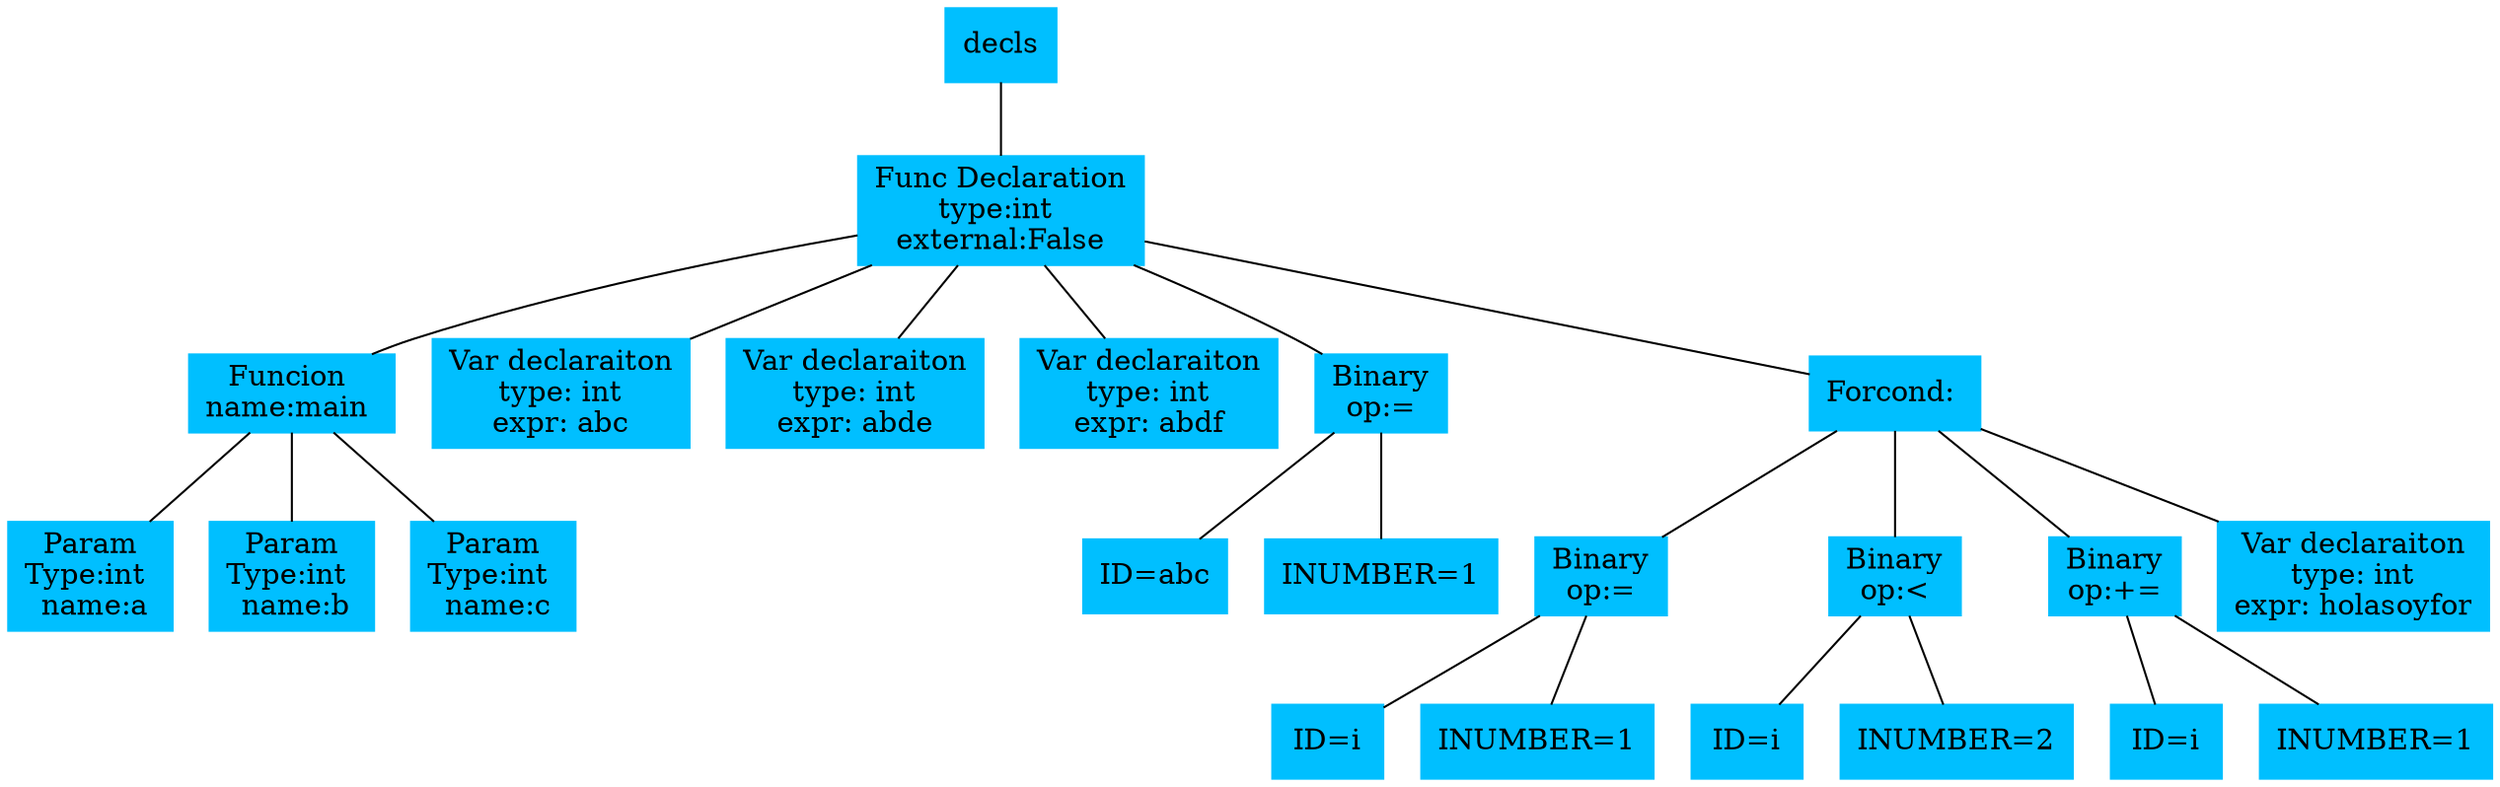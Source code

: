 // Dot
digraph AST {
	node [color=deepskyblue shape=box style=filled]
	edge [arrowhead=none]
	n01 [label=decls]
	n02 [label="Func Declaration
type:int 
external:False
"]
	n03 [label="Funcion 
name:main 
"]
	n04 [label="Param
Type:int 
 name:a"]
	n03 -> n04
	n05 [label="Param
Type:int 
 name:b"]
	n03 -> n05
	n06 [label="Param
Type:int 
 name:c"]
	n03 -> n06
	n02 -> n03
	n07 [label="Var declaraiton
type: int
expr: abc"]
	n02 -> n07
	n08 [label="Var declaraiton
type: int
expr: abde"]
	n02 -> n08
	n09 [label="Var declaraiton
type: int
expr: abdf"]
	n02 -> n09
	n10 [label="Binary\nop:="]
	n11 [label="ID=abc"]
	n10 -> n11
	n12 [label="INUMBER=1"]
	n10 -> n12
	n02 -> n10
	n13 [label="For\cond: "]
	n14 [label="Binary\nop:="]
	n15 [label="ID=i"]
	n14 -> n15
	n16 [label="INUMBER=1"]
	n14 -> n16
	n13 -> n14
	n17 [label="Binary\nop:<"]
	n18 [label="ID=i"]
	n17 -> n18
	n19 [label="INUMBER=2"]
	n17 -> n19
	n13 -> n17
	n20 [label="Binary\nop:+="]
	n21 [label="ID=i"]
	n20 -> n21
	n22 [label="INUMBER=1"]
	n20 -> n22
	n13 -> n20
	n23 [label="Var declaraiton
type: int
expr: holasoyfor"]
	n13 -> n23
	n02 -> n13
	n01 -> n02
}
